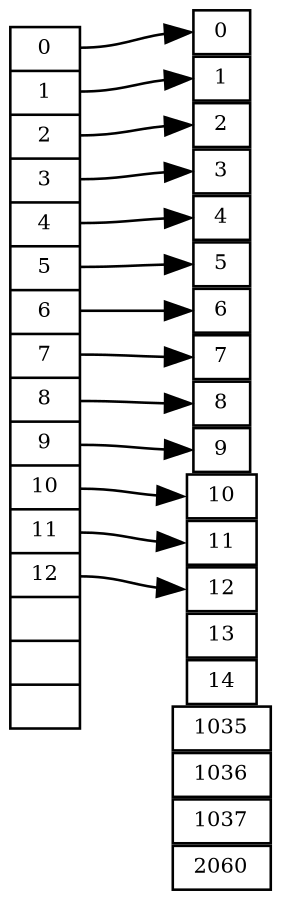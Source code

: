 digraph ext2 {
    //splines = false;
    rankdir = LR;
    nodesep = 0.0;
    //ranksep = 0.5;
    node[fontsize = 8,width=0.1,height=0.1];
    size = "4.0,6.0!";

    // Group 1: Inode
    subgraph {
        rank = same;
        inode [shape=record,label="<b0>0|<b1>1|<b2>2|<b3>3|<b4>4|<b5>5|<b6>6|<b7>7|<b8>8|<b9>9|<b10>10|<b11>11|<b12>12|<idp1>|<idp2>|<idp3>"];
    }

    // Group 2: Doubly indirect blocks
    /*
    subgraph {
        rank = same;
        idb2 [shape=record,label="<idp2_0>|...|<idp2_1023>"];
    }
    */

    // Group 3: Indirect blocks
    //subgraph {
        //rank = same;
        //idb1 [shape=record,label="<b13>13|<b14>14|...|<b1035>1035|<b1036>1036"];
        //idb2_0 [shape=record,label="<b1037>1037|...|<b2060>2060"];
        //idb2_1023 [shape=record,label="x|...|y"];
    //}

    // Group 3: Data blocks
    subgraph {
        rank = same;
        graph[ordering="out"];
        b0 [shape=box,label="0"];
        b1 [shape=box,label="1"];
        b2 [shape=box,label="2"];
        b3 [shape=box,label="3"];
        b4 [shape=box,label="4"];
        b5 [shape=box,label="5"];
        b6 [shape=box,label="6"];
        b7 [shape=box,label="7"];
        b8 [shape=box,label="8"];
        b9 [shape=box,label="9"];
        b10 [shape=box,label="10"];
        b11 [shape=box,label="11"];
        b12 [shape=box,label="12"];

        b13 [shape=box,label="13"];
        b14 [shape=box,label="14"];
        b1035 [shape=box,label="1035"];
        b1036 [shape=box,label="1036"];

        b1037 [shape=box,label="1037"];
        b2060 [shape=box,label="2060"];
    }

    // inode -> doubly indirect block connections
    //inode:idp2 -> idb2;

    // doubly indirect block -> indirect block connections
    //idb2:idp2_0 -> idb2_0;
    //idb2:idp2_1023 -> idb2_1023;

    // inode -> indirect block connections
    //inode:idp1 -> idb1;

    // inode -> direct block connections
    inode:b0 -> b0:w;
    inode:b1 -> b1:w;
    inode:b2 -> b2:w;
    inode:b3 -> b3:w;
    inode:b4 -> b4:w;
    inode:b5 -> b5:w;
    inode:b6 -> b6:w;
    inode:b7 -> b7:w;
    inode:b8 -> b8:w;
    inode:b9 -> b9:w;
    inode:b10 -> b10:w;
    inode:b11 -> b11:w;
    inode:b12 -> b12:w;

    // retarded crap
    b12:s -> b13:n [style=invis];
    b13:s -> b14:n [style=invis];
    b14:s -> b1035:n [style=invis];
    b1035:s -> b1036:n [style=invis];
    b1036:s -> b1037:n [style=invis];
    b1037:s -> b2060:n [style=invis];


    // 1st indirect block -> direct block connections
    //idb1:b13 -> b13:w;
    //idb1:b14 -> b14:w;
    //idb1:b1035 -> b1035:w;
    //idb1:b1036 -> b1036:w;

    //idb2_0:b1037 -> b1037:w;
    //idb2_0:b2060 -> b2060:w;
}
